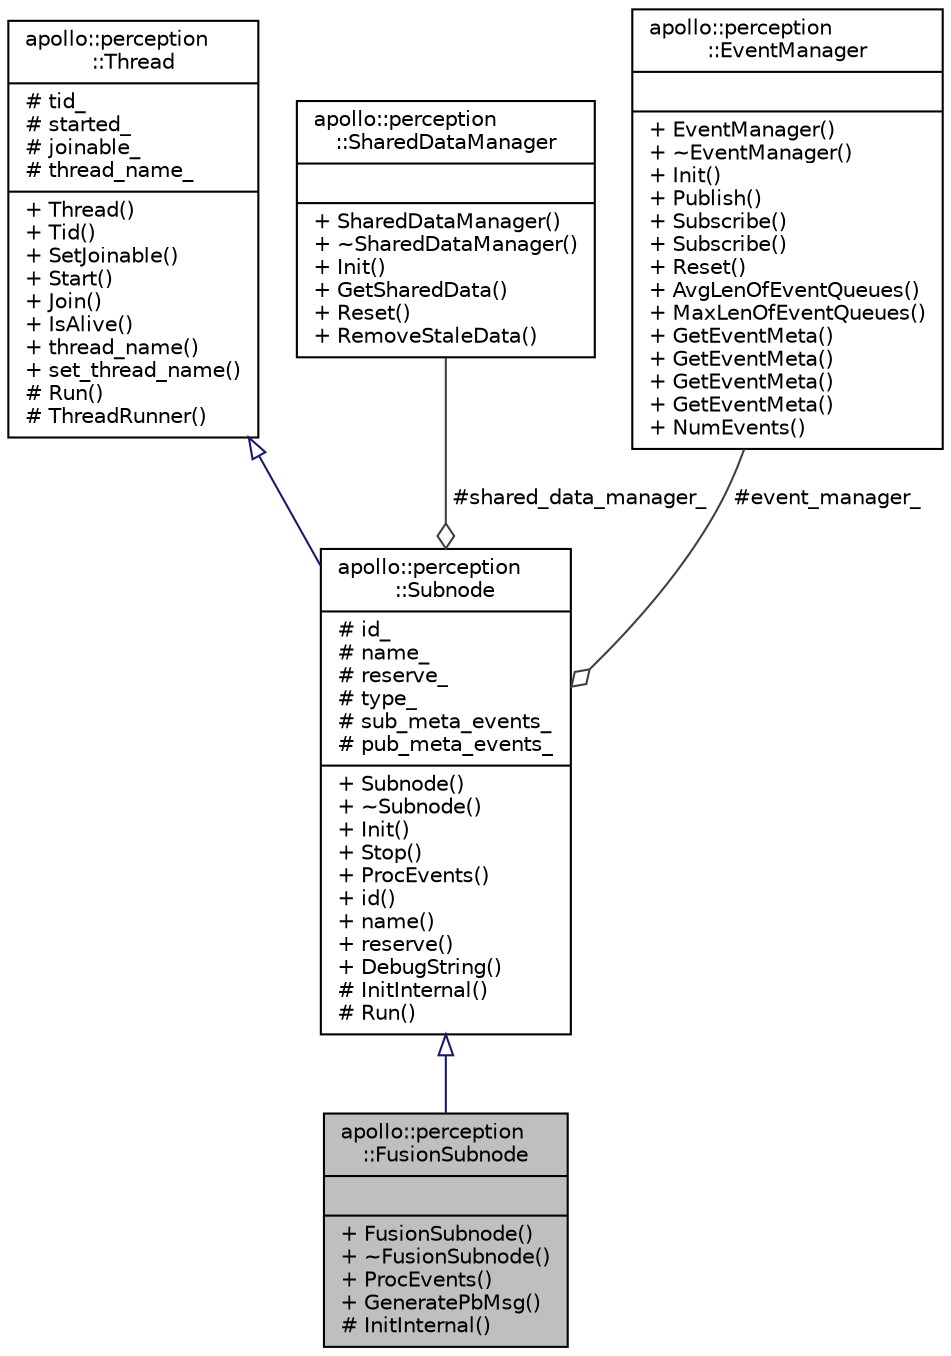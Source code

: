 digraph "apollo::perception::FusionSubnode"
{
  edge [fontname="Helvetica",fontsize="10",labelfontname="Helvetica",labelfontsize="10"];
  node [fontname="Helvetica",fontsize="10",shape=record];
  Node1 [label="{apollo::perception\l::FusionSubnode\n||+ FusionSubnode()\l+ ~FusionSubnode()\l+ ProcEvents()\l+ GeneratePbMsg()\l# InitInternal()\l}",height=0.2,width=0.4,color="black", fillcolor="grey75", style="filled" fontcolor="black"];
  Node2 -> Node1 [dir="back",color="midnightblue",fontsize="10",style="solid",arrowtail="onormal",fontname="Helvetica"];
  Node2 [label="{apollo::perception\l::Subnode\n|# id_\l# name_\l# reserve_\l# type_\l# sub_meta_events_\l# pub_meta_events_\l|+ Subnode()\l+ ~Subnode()\l+ Init()\l+ Stop()\l+ ProcEvents()\l+ id()\l+ name()\l+ reserve()\l+ DebugString()\l# InitInternal()\l# Run()\l}",height=0.2,width=0.4,color="black", fillcolor="white", style="filled",URL="$classapollo_1_1perception_1_1Subnode.html"];
  Node3 -> Node2 [dir="back",color="midnightblue",fontsize="10",style="solid",arrowtail="onormal",fontname="Helvetica"];
  Node3 [label="{apollo::perception\l::Thread\n|# tid_\l# started_\l# joinable_\l# thread_name_\l|+ Thread()\l+ Tid()\l+ SetJoinable()\l+ Start()\l+ Join()\l+ IsAlive()\l+ thread_name()\l+ set_thread_name()\l# Run()\l# ThreadRunner()\l}",height=0.2,width=0.4,color="black", fillcolor="white", style="filled",URL="$classapollo_1_1perception_1_1Thread.html"];
  Node4 -> Node2 [color="grey25",fontsize="10",style="solid",label=" #shared_data_manager_" ,arrowhead="odiamond",fontname="Helvetica"];
  Node4 [label="{apollo::perception\l::SharedDataManager\n||+ SharedDataManager()\l+ ~SharedDataManager()\l+ Init()\l+ GetSharedData()\l+ Reset()\l+ RemoveStaleData()\l}",height=0.2,width=0.4,color="black", fillcolor="white", style="filled",URL="$classapollo_1_1perception_1_1SharedDataManager.html"];
  Node5 -> Node2 [color="grey25",fontsize="10",style="solid",label=" #event_manager_" ,arrowhead="odiamond",fontname="Helvetica"];
  Node5 [label="{apollo::perception\l::EventManager\n||+ EventManager()\l+ ~EventManager()\l+ Init()\l+ Publish()\l+ Subscribe()\l+ Subscribe()\l+ Reset()\l+ AvgLenOfEventQueues()\l+ MaxLenOfEventQueues()\l+ GetEventMeta()\l+ GetEventMeta()\l+ GetEventMeta()\l+ GetEventMeta()\l+ NumEvents()\l}",height=0.2,width=0.4,color="black", fillcolor="white", style="filled",URL="$classapollo_1_1perception_1_1EventManager.html"];
}
